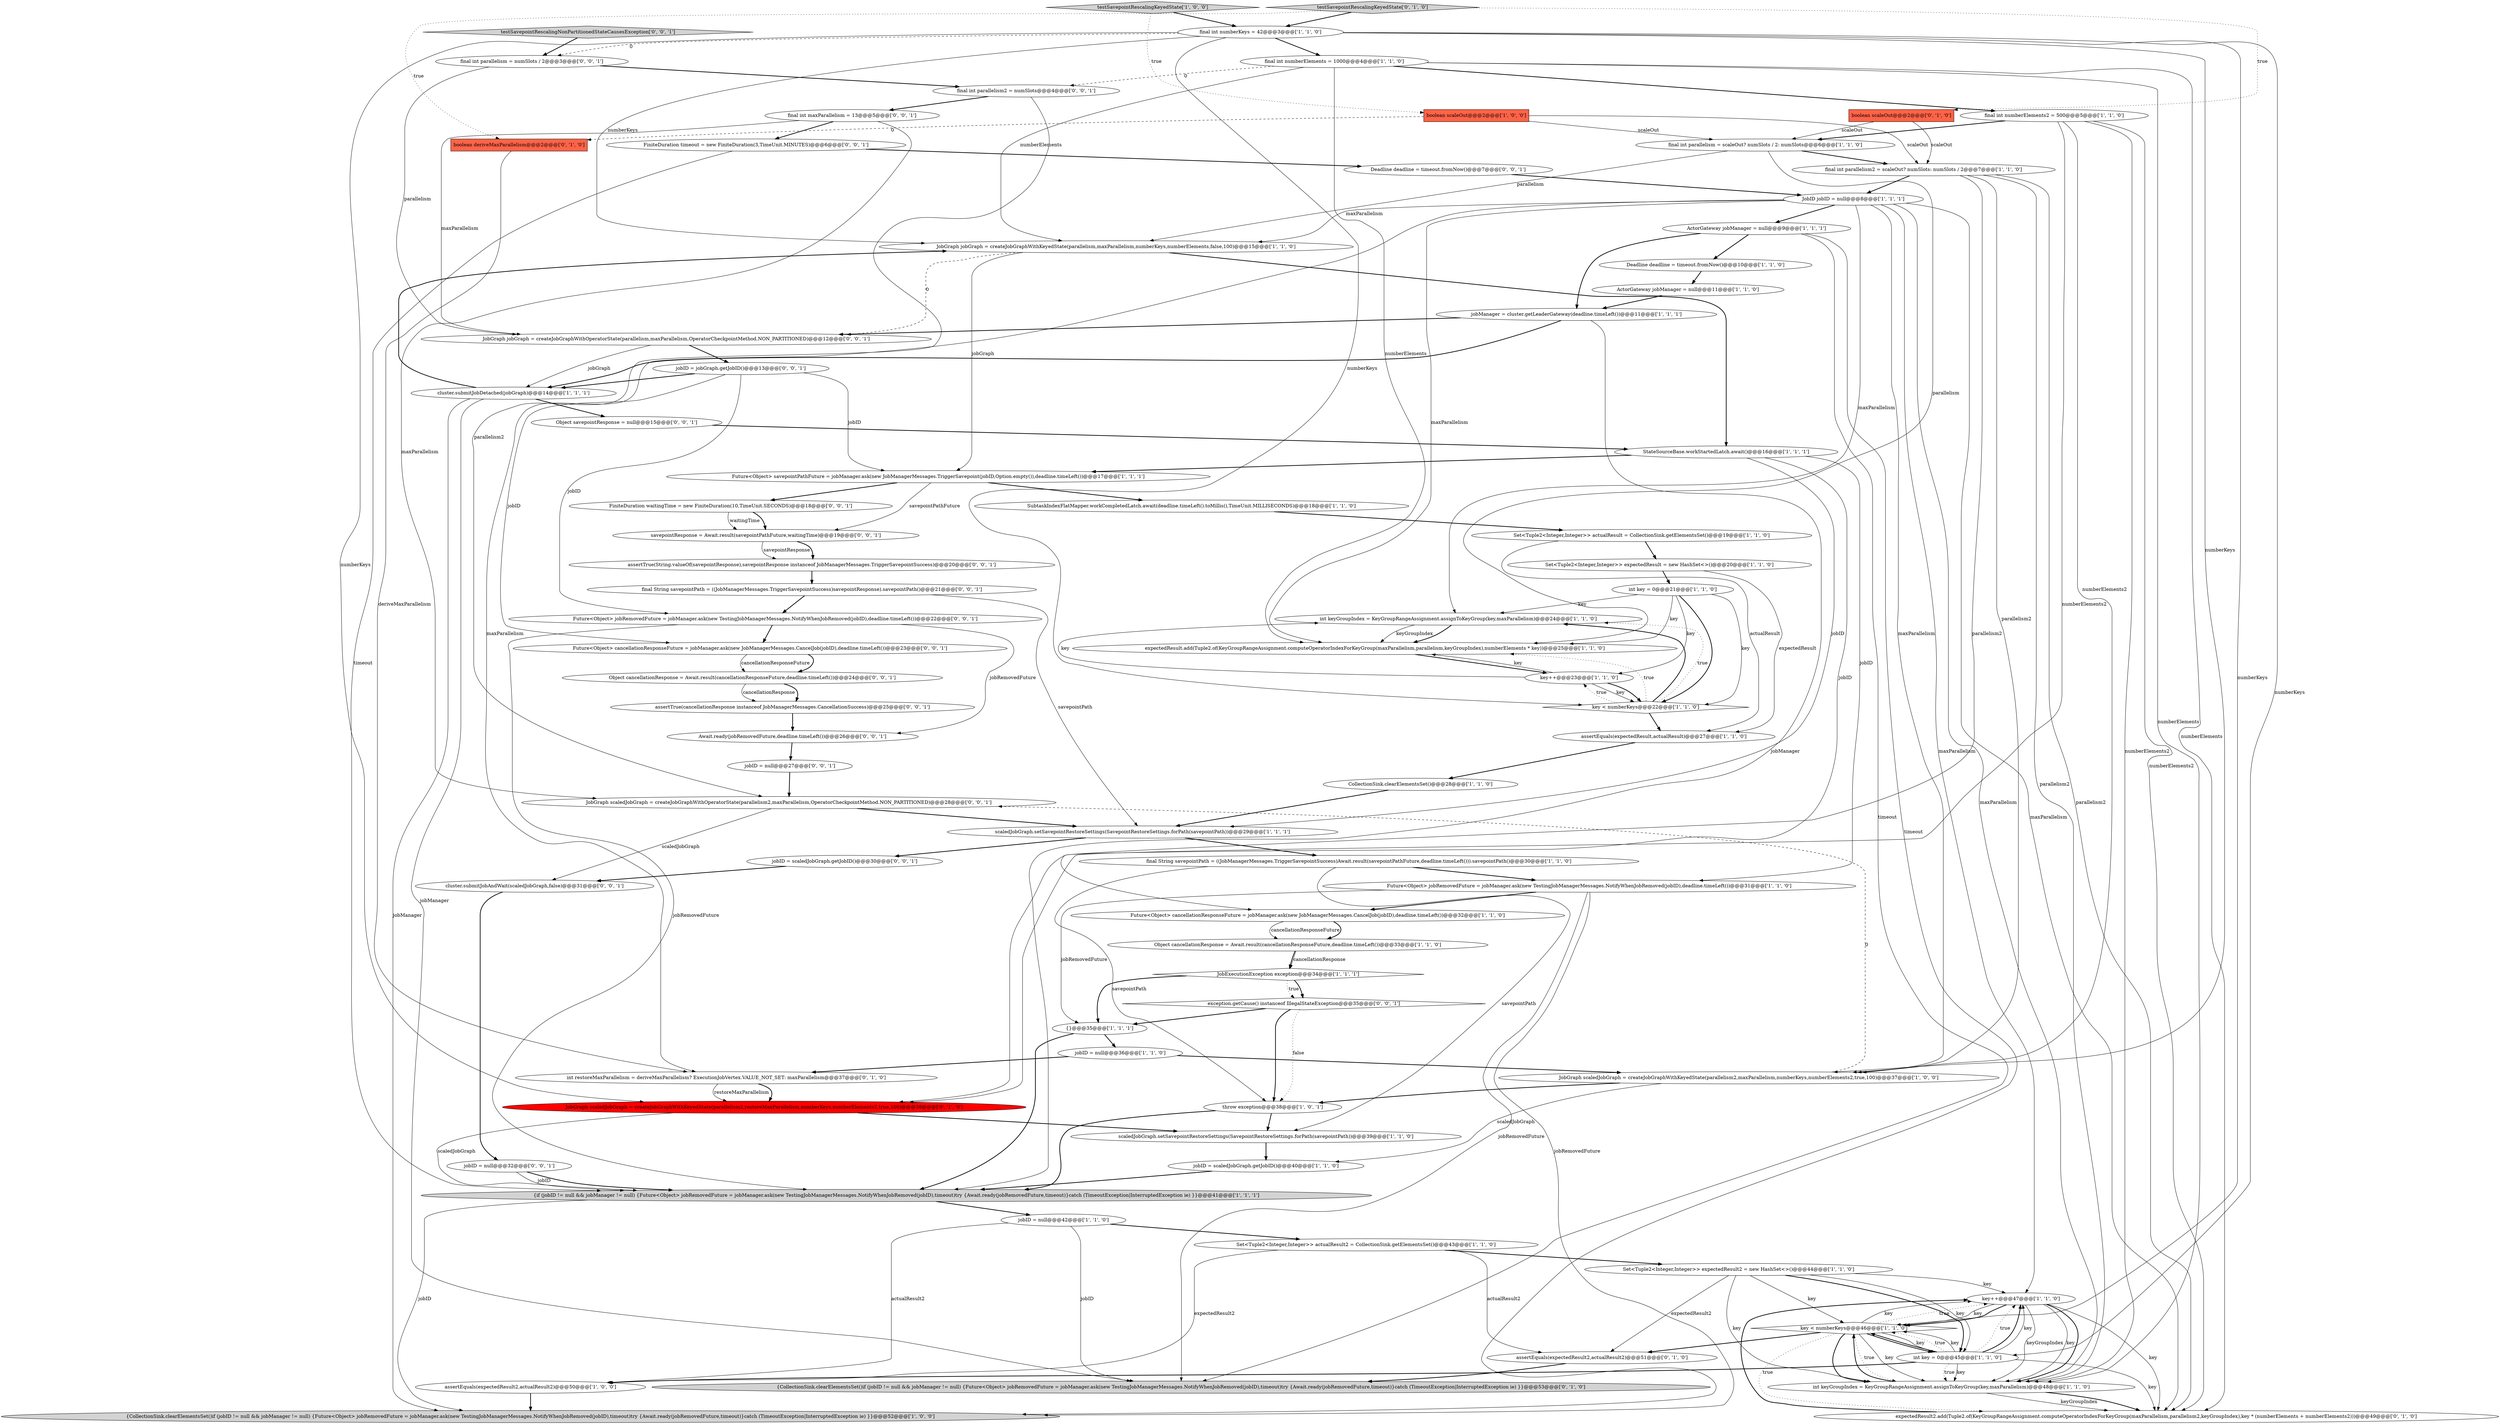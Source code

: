 digraph {
35 [style = filled, label = "final int parallelism = scaleOut? numSlots / 2: numSlots@@@6@@@['1', '1', '0']", fillcolor = white, shape = ellipse image = "AAA0AAABBB1BBB"];
43 [style = filled, label = "boolean scaleOut@@@2@@@['1', '0', '0']", fillcolor = tomato, shape = box image = "AAA1AAABBB1BBB"];
6 [style = filled, label = "int keyGroupIndex = KeyGroupRangeAssignment.assignToKeyGroup(key,maxParallelism)@@@24@@@['1', '1', '0']", fillcolor = white, shape = ellipse image = "AAA0AAABBB1BBB"];
23 [style = filled, label = "JobGraph scaledJobGraph = createJobGraphWithKeyedState(parallelism2,maxParallelism,numberKeys,numberElements2,true,100)@@@37@@@['1', '0', '0']", fillcolor = white, shape = ellipse image = "AAA0AAABBB1BBB"];
75 [style = filled, label = "savepointResponse = Await.result(savepointPathFuture,waitingTime)@@@19@@@['0', '0', '1']", fillcolor = white, shape = ellipse image = "AAA0AAABBB3BBB"];
38 [style = filled, label = "{if (jobID != null && jobManager != null) {Future<Object> jobRemovedFuture = jobManager.ask(new TestingJobManagerMessages.NotifyWhenJobRemoved(jobID),timeout)try {Await.ready(jobRemovedFuture,timeout)}catch (TimeoutException|InterruptedException ie) }}@@@41@@@['1', '1', '1']", fillcolor = lightgray, shape = ellipse image = "AAA0AAABBB1BBB"];
37 [style = filled, label = "Deadline deadline = timeout.fromNow()@@@10@@@['1', '1', '0']", fillcolor = white, shape = ellipse image = "AAA0AAABBB1BBB"];
58 [style = filled, label = "JobGraph scaledJobGraph = createJobGraphWithOperatorState(parallelism2,maxParallelism,OperatorCheckpointMethod.NON_PARTITIONED)@@@28@@@['0', '0', '1']", fillcolor = white, shape = ellipse image = "AAA0AAABBB3BBB"];
68 [style = filled, label = "JobGraph jobGraph = createJobGraphWithOperatorState(parallelism,maxParallelism,OperatorCheckpointMethod.NON_PARTITIONED)@@@12@@@['0', '0', '1']", fillcolor = white, shape = ellipse image = "AAA0AAABBB3BBB"];
63 [style = filled, label = "final int parallelism2 = numSlots@@@4@@@['0', '0', '1']", fillcolor = white, shape = ellipse image = "AAA0AAABBB3BBB"];
28 [style = filled, label = "assertEquals(expectedResult,actualResult)@@@27@@@['1', '1', '0']", fillcolor = white, shape = ellipse image = "AAA0AAABBB1BBB"];
41 [style = filled, label = "final int numberElements = 1000@@@4@@@['1', '1', '0']", fillcolor = white, shape = ellipse image = "AAA0AAABBB1BBB"];
8 [style = filled, label = "throw exception@@@38@@@['1', '0', '1']", fillcolor = white, shape = ellipse image = "AAA0AAABBB1BBB"];
36 [style = filled, label = "key++@@@47@@@['1', '1', '0']", fillcolor = white, shape = ellipse image = "AAA0AAABBB1BBB"];
5 [style = filled, label = "Future<Object> savepointPathFuture = jobManager.ask(new JobManagerMessages.TriggerSavepoint(jobID,Option.empty()),deadline.timeLeft())@@@17@@@['1', '1', '1']", fillcolor = white, shape = ellipse image = "AAA0AAABBB1BBB"];
10 [style = filled, label = "JobExecutionException exception@@@34@@@['1', '1', '1']", fillcolor = white, shape = diamond image = "AAA0AAABBB1BBB"];
21 [style = filled, label = "key < numberKeys@@@46@@@['1', '1', '0']", fillcolor = white, shape = diamond image = "AAA0AAABBB1BBB"];
42 [style = filled, label = "int key = 0@@@21@@@['1', '1', '0']", fillcolor = white, shape = ellipse image = "AAA0AAABBB1BBB"];
54 [style = filled, label = "testSavepointRescalingKeyedState['0', '1', '0']", fillcolor = lightgray, shape = diamond image = "AAA0AAABBB2BBB"];
65 [style = filled, label = "Object cancellationResponse = Await.result(cancellationResponseFuture,deadline.timeLeft())@@@24@@@['0', '0', '1']", fillcolor = white, shape = ellipse image = "AAA0AAABBB3BBB"];
1 [style = filled, label = "CollectionSink.clearElementsSet()@@@28@@@['1', '1', '0']", fillcolor = white, shape = ellipse image = "AAA0AAABBB1BBB"];
20 [style = filled, label = "jobManager = cluster.getLeaderGateway(deadline.timeLeft())@@@11@@@['1', '1', '1']", fillcolor = white, shape = ellipse image = "AAA0AAABBB1BBB"];
2 [style = filled, label = "scaledJobGraph.setSavepointRestoreSettings(SavepointRestoreSettings.forPath(savepointPath))@@@39@@@['1', '1', '0']", fillcolor = white, shape = ellipse image = "AAA0AAABBB1BBB"];
76 [style = filled, label = "jobID = scaledJobGraph.getJobID()@@@30@@@['0', '0', '1']", fillcolor = white, shape = ellipse image = "AAA0AAABBB3BBB"];
0 [style = filled, label = "JobGraph jobGraph = createJobGraphWithKeyedState(parallelism,maxParallelism,numberKeys,numberElements,false,100)@@@15@@@['1', '1', '0']", fillcolor = white, shape = ellipse image = "AAA0AAABBB1BBB"];
4 [style = filled, label = "expectedResult.add(Tuple2.of(KeyGroupRangeAssignment.computeOperatorIndexForKeyGroup(maxParallelism,parallelism,keyGroupIndex),numberElements * key))@@@25@@@['1', '1', '0']", fillcolor = white, shape = ellipse image = "AAA0AAABBB1BBB"];
14 [style = filled, label = "key++@@@23@@@['1', '1', '0']", fillcolor = white, shape = ellipse image = "AAA0AAABBB1BBB"];
44 [style = filled, label = "assertEquals(expectedResult2,actualResult2)@@@50@@@['1', '0', '0']", fillcolor = white, shape = ellipse image = "AAA0AAABBB1BBB"];
16 [style = filled, label = "Set<Tuple2<Integer,Integer>> actualResult = CollectionSink.getElementsSet()@@@19@@@['1', '1', '0']", fillcolor = white, shape = ellipse image = "AAA0AAABBB1BBB"];
22 [style = filled, label = "cluster.submitJobDetached(jobGraph)@@@14@@@['1', '1', '1']", fillcolor = white, shape = ellipse image = "AAA0AAABBB1BBB"];
26 [style = filled, label = "Set<Tuple2<Integer,Integer>> expectedResult = new HashSet<>()@@@20@@@['1', '1', '0']", fillcolor = white, shape = ellipse image = "AAA0AAABBB1BBB"];
60 [style = filled, label = "Future<Object> cancellationResponseFuture = jobManager.ask(new JobManagerMessages.CancelJob(jobID),deadline.timeLeft())@@@23@@@['0', '0', '1']", fillcolor = white, shape = ellipse image = "AAA0AAABBB3BBB"];
19 [style = filled, label = "ActorGateway jobManager = null@@@9@@@['1', '1', '1']", fillcolor = white, shape = ellipse image = "AAA0AAABBB1BBB"];
53 [style = filled, label = "expectedResult2.add(Tuple2.of(KeyGroupRangeAssignment.computeOperatorIndexForKeyGroup(maxParallelism,parallelism2,keyGroupIndex),key * (numberElements + numberElements2)))@@@49@@@['0', '1', '0']", fillcolor = white, shape = ellipse image = "AAA0AAABBB2BBB"];
64 [style = filled, label = "Future<Object> jobRemovedFuture = jobManager.ask(new TestingJobManagerMessages.NotifyWhenJobRemoved(jobID),deadline.timeLeft())@@@22@@@['0', '0', '1']", fillcolor = white, shape = ellipse image = "AAA0AAABBB3BBB"];
55 [style = filled, label = "int restoreMaxParallelism = deriveMaxParallelism? ExecutionJobVertex.VALUE_NOT_SET: maxParallelism@@@37@@@['0', '1', '0']", fillcolor = white, shape = ellipse image = "AAA0AAABBB2BBB"];
24 [style = filled, label = "ActorGateway jobManager = null@@@11@@@['1', '1', '0']", fillcolor = white, shape = ellipse image = "AAA0AAABBB1BBB"];
18 [style = filled, label = "{}@@@35@@@['1', '1', '1']", fillcolor = white, shape = ellipse image = "AAA0AAABBB1BBB"];
13 [style = filled, label = "StateSourceBase.workStartedLatch.await()@@@16@@@['1', '1', '1']", fillcolor = white, shape = ellipse image = "AAA0AAABBB1BBB"];
48 [style = filled, label = "assertEquals(expectedResult2,actualResult2)@@@51@@@['0', '1', '0']", fillcolor = white, shape = ellipse image = "AAA0AAABBB2BBB"];
25 [style = filled, label = "final String savepointPath = ((JobManagerMessages.TriggerSavepointSuccess)Await.result(savepointPathFuture,deadline.timeLeft())).savepointPath()@@@30@@@['1', '1', '0']", fillcolor = white, shape = ellipse image = "AAA0AAABBB1BBB"];
29 [style = filled, label = "JobID jobID = null@@@8@@@['1', '1', '1']", fillcolor = white, shape = ellipse image = "AAA0AAABBB1BBB"];
69 [style = filled, label = "final String savepointPath = ((JobManagerMessages.TriggerSavepointSuccess)savepointResponse).savepointPath()@@@21@@@['0', '0', '1']", fillcolor = white, shape = ellipse image = "AAA0AAABBB3BBB"];
11 [style = filled, label = "int keyGroupIndex = KeyGroupRangeAssignment.assignToKeyGroup(key,maxParallelism)@@@48@@@['1', '1', '0']", fillcolor = white, shape = ellipse image = "AAA0AAABBB1BBB"];
3 [style = filled, label = "Future<Object> jobRemovedFuture = jobManager.ask(new TestingJobManagerMessages.NotifyWhenJobRemoved(jobID),deadline.timeLeft())@@@31@@@['1', '1', '0']", fillcolor = white, shape = ellipse image = "AAA0AAABBB1BBB"];
7 [style = filled, label = "int key = 0@@@45@@@['1', '1', '0']", fillcolor = white, shape = ellipse image = "AAA0AAABBB1BBB"];
62 [style = filled, label = "testSavepointRescalingNonPartitionedStateCausesException['0', '0', '1']", fillcolor = lightgray, shape = diamond image = "AAA0AAABBB3BBB"];
45 [style = filled, label = "jobID = scaledJobGraph.getJobID()@@@40@@@['1', '1', '0']", fillcolor = white, shape = ellipse image = "AAA0AAABBB1BBB"];
73 [style = filled, label = "final int maxParallelism = 13@@@5@@@['0', '0', '1']", fillcolor = white, shape = ellipse image = "AAA0AAABBB3BBB"];
78 [style = filled, label = "jobID = jobGraph.getJobID()@@@13@@@['0', '0', '1']", fillcolor = white, shape = ellipse image = "AAA0AAABBB3BBB"];
51 [style = filled, label = "boolean deriveMaxParallelism@@@2@@@['0', '1', '0']", fillcolor = tomato, shape = box image = "AAA1AAABBB2BBB"];
79 [style = filled, label = "jobID = null@@@27@@@['0', '0', '1']", fillcolor = white, shape = ellipse image = "AAA0AAABBB3BBB"];
72 [style = filled, label = "Deadline deadline = timeout.fromNow()@@@7@@@['0', '0', '1']", fillcolor = white, shape = ellipse image = "AAA0AAABBB3BBB"];
47 [style = filled, label = "Future<Object> cancellationResponseFuture = jobManager.ask(new JobManagerMessages.CancelJob(jobID),deadline.timeLeft())@@@32@@@['1', '1', '0']", fillcolor = white, shape = ellipse image = "AAA0AAABBB1BBB"];
46 [style = filled, label = "{CollectionSink.clearElementsSet()if (jobID != null && jobManager != null) {Future<Object> jobRemovedFuture = jobManager.ask(new TestingJobManagerMessages.NotifyWhenJobRemoved(jobID),timeout)try {Await.ready(jobRemovedFuture,timeout)}catch (TimeoutException|InterruptedException ie) }}@@@52@@@['1', '0', '0']", fillcolor = lightgray, shape = ellipse image = "AAA0AAABBB1BBB"];
57 [style = filled, label = "assertTrue(cancellationResponse instanceof JobManagerMessages.CancellationSuccess)@@@25@@@['0', '0', '1']", fillcolor = white, shape = ellipse image = "AAA0AAABBB3BBB"];
59 [style = filled, label = "FiniteDuration timeout = new FiniteDuration(3,TimeUnit.MINUTES)@@@6@@@['0', '0', '1']", fillcolor = white, shape = ellipse image = "AAA0AAABBB3BBB"];
9 [style = filled, label = "final int parallelism2 = scaleOut? numSlots: numSlots / 2@@@7@@@['1', '1', '0']", fillcolor = white, shape = ellipse image = "AAA0AAABBB1BBB"];
33 [style = filled, label = "scaledJobGraph.setSavepointRestoreSettings(SavepointRestoreSettings.forPath(savepointPath))@@@29@@@['1', '1', '1']", fillcolor = white, shape = ellipse image = "AAA0AAABBB1BBB"];
15 [style = filled, label = "Object cancellationResponse = Await.result(cancellationResponseFuture,deadline.timeLeft())@@@33@@@['1', '1', '0']", fillcolor = white, shape = ellipse image = "AAA0AAABBB1BBB"];
71 [style = filled, label = "final int parallelism = numSlots / 2@@@3@@@['0', '0', '1']", fillcolor = white, shape = ellipse image = "AAA0AAABBB3BBB"];
66 [style = filled, label = "cluster.submitJobAndWait(scaledJobGraph,false)@@@31@@@['0', '0', '1']", fillcolor = white, shape = ellipse image = "AAA0AAABBB3BBB"];
50 [style = filled, label = "JobGraph scaledJobGraph = createJobGraphWithKeyedState(parallelism2,restoreMaxParallelism,numberKeys,numberElements2,true,100)@@@38@@@['0', '1', '0']", fillcolor = red, shape = ellipse image = "AAA1AAABBB2BBB"];
52 [style = filled, label = "{CollectionSink.clearElementsSet()if (jobID != null && jobManager != null) {Future<Object> jobRemovedFuture = jobManager.ask(new TestingJobManagerMessages.NotifyWhenJobRemoved(jobID),timeout)try {Await.ready(jobRemovedFuture,timeout)}catch (TimeoutException|InterruptedException ie) }}@@@53@@@['0', '1', '0']", fillcolor = lightgray, shape = ellipse image = "AAA0AAABBB2BBB"];
74 [style = filled, label = "FiniteDuration waitingTime = new FiniteDuration(10,TimeUnit.SECONDS)@@@18@@@['0', '0', '1']", fillcolor = white, shape = ellipse image = "AAA0AAABBB3BBB"];
34 [style = filled, label = "final int numberKeys = 42@@@3@@@['1', '1', '0']", fillcolor = white, shape = ellipse image = "AAA0AAABBB1BBB"];
67 [style = filled, label = "jobID = null@@@32@@@['0', '0', '1']", fillcolor = white, shape = ellipse image = "AAA0AAABBB3BBB"];
39 [style = filled, label = "Set<Tuple2<Integer,Integer>> expectedResult2 = new HashSet<>()@@@44@@@['1', '1', '0']", fillcolor = white, shape = ellipse image = "AAA0AAABBB1BBB"];
32 [style = filled, label = "key < numberKeys@@@22@@@['1', '1', '0']", fillcolor = white, shape = diamond image = "AAA0AAABBB1BBB"];
30 [style = filled, label = "SubtaskIndexFlatMapper.workCompletedLatch.await(deadline.timeLeft().toMillis(),TimeUnit.MILLISECONDS)@@@18@@@['1', '1', '0']", fillcolor = white, shape = ellipse image = "AAA0AAABBB1BBB"];
49 [style = filled, label = "boolean scaleOut@@@2@@@['0', '1', '0']", fillcolor = tomato, shape = box image = "AAA0AAABBB2BBB"];
17 [style = filled, label = "jobID = null@@@36@@@['1', '1', '0']", fillcolor = white, shape = ellipse image = "AAA0AAABBB1BBB"];
77 [style = filled, label = "Await.ready(jobRemovedFuture,deadline.timeLeft())@@@26@@@['0', '0', '1']", fillcolor = white, shape = ellipse image = "AAA0AAABBB3BBB"];
12 [style = filled, label = "testSavepointRescalingKeyedState['1', '0', '0']", fillcolor = lightgray, shape = diamond image = "AAA0AAABBB1BBB"];
56 [style = filled, label = "Object savepointResponse = null@@@15@@@['0', '0', '1']", fillcolor = white, shape = ellipse image = "AAA0AAABBB3BBB"];
61 [style = filled, label = "assertTrue(String.valueOf(savepointResponse),savepointResponse instanceof JobManagerMessages.TriggerSavepointSuccess)@@@20@@@['0', '0', '1']", fillcolor = white, shape = ellipse image = "AAA0AAABBB3BBB"];
40 [style = filled, label = "final int numberElements2 = 500@@@5@@@['1', '1', '0']", fillcolor = white, shape = ellipse image = "AAA0AAABBB1BBB"];
31 [style = filled, label = "Set<Tuple2<Integer,Integer>> actualResult2 = CollectionSink.getElementsSet()@@@43@@@['1', '1', '0']", fillcolor = white, shape = ellipse image = "AAA0AAABBB1BBB"];
27 [style = filled, label = "jobID = null@@@42@@@['1', '1', '0']", fillcolor = white, shape = ellipse image = "AAA0AAABBB1BBB"];
70 [style = filled, label = "exception.getCause() instanceof IllegalStateException@@@35@@@['0', '0', '1']", fillcolor = white, shape = diamond image = "AAA0AAABBB3BBB"];
42->32 [style = solid, label="key"];
54->49 [style = dotted, label="true"];
15->10 [style = bold, label=""];
78->5 [style = solid, label="jobID"];
29->55 [style = solid, label="maxParallelism"];
0->13 [style = bold, label=""];
21->11 [style = dotted, label="true"];
7->36 [style = dotted, label="true"];
65->57 [style = bold, label=""];
36->11 [style = solid, label="key"];
72->29 [style = bold, label=""];
21->48 [style = bold, label=""];
22->46 [style = solid, label="jobManager"];
34->0 [style = solid, label="numberKeys"];
50->2 [style = bold, label=""];
21->11 [style = solid, label="key"];
64->77 [style = solid, label="jobRemovedFuture"];
25->2 [style = solid, label="savepointPath"];
42->6 [style = solid, label="key"];
32->6 [style = bold, label=""];
36->11 [style = bold, label=""];
23->58 [style = dashed, label="0"];
70->8 [style = dotted, label="false"];
71->63 [style = bold, label=""];
71->68 [style = solid, label="parallelism"];
20->68 [style = bold, label=""];
44->46 [style = bold, label=""];
53->36 [style = bold, label=""];
48->52 [style = bold, label=""];
63->73 [style = bold, label=""];
47->15 [style = solid, label="cancellationResponseFuture"];
1->33 [style = bold, label=""];
31->48 [style = solid, label="actualResult2"];
54->51 [style = dotted, label="true"];
9->50 [style = solid, label="parallelism2"];
22->0 [style = bold, label=""];
33->25 [style = bold, label=""];
11->53 [style = solid, label="keyGroupIndex"];
45->38 [style = bold, label=""];
43->35 [style = solid, label="scaleOut"];
16->28 [style = solid, label="actualResult"];
60->65 [style = bold, label=""];
68->78 [style = bold, label=""];
38->46 [style = solid, label="jobID"];
5->30 [style = bold, label=""];
27->52 [style = solid, label="jobID"];
9->29 [style = bold, label=""];
64->60 [style = bold, label=""];
41->0 [style = solid, label="numberElements"];
67->38 [style = bold, label=""];
68->22 [style = solid, label="jobGraph"];
49->35 [style = solid, label="scaleOut"];
70->8 [style = bold, label=""];
18->38 [style = bold, label=""];
26->42 [style = bold, label=""];
35->4 [style = solid, label="parallelism"];
34->21 [style = solid, label="numberKeys"];
3->46 [style = solid, label="jobRemovedFuture"];
51->55 [style = solid, label="deriveMaxParallelism"];
19->46 [style = solid, label="timeout"];
14->32 [style = solid, label="key"];
21->36 [style = solid, label="key"];
69->33 [style = solid, label="savepointPath"];
49->9 [style = solid, label="scaleOut"];
19->20 [style = bold, label=""];
25->3 [style = bold, label=""];
66->67 [style = bold, label=""];
16->26 [style = bold, label=""];
75->61 [style = solid, label="savepointResponse"];
41->63 [style = dashed, label="0"];
27->31 [style = bold, label=""];
69->64 [style = bold, label=""];
34->71 [style = dashed, label="0"];
63->58 [style = solid, label="parallelism2"];
5->74 [style = bold, label=""];
60->65 [style = solid, label="cancellationResponseFuture"];
34->50 [style = solid, label="numberKeys"];
23->8 [style = bold, label=""];
75->61 [style = bold, label=""];
6->4 [style = solid, label="keyGroupIndex"];
8->38 [style = bold, label=""];
3->52 [style = solid, label="jobRemovedFuture"];
65->57 [style = solid, label="cancellationResponse"];
19->37 [style = bold, label=""];
24->20 [style = bold, label=""];
29->23 [style = solid, label="maxParallelism"];
73->59 [style = bold, label=""];
6->4 [style = bold, label=""];
19->52 [style = solid, label="timeout"];
14->6 [style = solid, label="key"];
39->48 [style = solid, label="expectedResult2"];
39->7 [style = bold, label=""];
21->11 [style = bold, label=""];
41->4 [style = solid, label="numberElements"];
56->13 [style = bold, label=""];
5->75 [style = solid, label="savepointPathFuture"];
40->23 [style = solid, label="numberElements2"];
39->36 [style = solid, label="key"];
13->5 [style = bold, label=""];
42->32 [style = bold, label=""];
21->7 [style = bold, label=""];
7->21 [style = dotted, label="true"];
78->64 [style = solid, label="jobID"];
36->53 [style = solid, label="key"];
58->66 [style = solid, label="scaledJobGraph"];
7->44 [style = bold, label=""];
29->6 [style = solid, label="maxParallelism"];
15->10 [style = solid, label="cancellationResponse"];
41->53 [style = solid, label="numberElements"];
36->21 [style = solid, label="key"];
10->18 [style = bold, label=""];
74->75 [style = bold, label=""];
4->14 [style = bold, label=""];
14->4 [style = solid, label="key"];
40->35 [style = bold, label=""];
37->24 [style = bold, label=""];
32->4 [style = dotted, label="true"];
32->6 [style = dotted, label="true"];
34->23 [style = solid, label="numberKeys"];
73->68 [style = solid, label="maxParallelism"];
35->9 [style = bold, label=""];
11->21 [style = bold, label=""];
42->4 [style = solid, label="key"];
22->52 [style = solid, label="jobManager"];
61->69 [style = bold, label=""];
12->43 [style = dotted, label="true"];
0->68 [style = dashed, label="0"];
23->45 [style = solid, label="scaledJobGraph"];
38->27 [style = bold, label=""];
59->72 [style = bold, label=""];
3->47 [style = bold, label=""];
29->4 [style = solid, label="maxParallelism"];
40->50 [style = solid, label="numberElements2"];
32->14 [style = dotted, label="true"];
17->23 [style = bold, label=""];
59->38 [style = solid, label="timeout"];
33->76 [style = bold, label=""];
76->66 [style = bold, label=""];
40->53 [style = solid, label="numberElements2"];
57->77 [style = bold, label=""];
39->7 [style = solid, label="key"];
17->55 [style = bold, label=""];
42->14 [style = solid, label="key"];
7->11 [style = solid, label="key"];
73->58 [style = solid, label="maxParallelism"];
78->60 [style = solid, label="jobID"];
29->19 [style = bold, label=""];
7->11 [style = dotted, label="true"];
8->2 [style = bold, label=""];
41->40 [style = bold, label=""];
21->53 [style = dotted, label="true"];
43->9 [style = solid, label="scaleOut"];
20->38 [style = solid, label="jobManager"];
26->28 [style = solid, label="expectedResult"];
2->45 [style = bold, label=""];
55->50 [style = bold, label=""];
31->39 [style = bold, label=""];
27->44 [style = solid, label="actualResult2"];
34->32 [style = solid, label="numberKeys"];
14->32 [style = bold, label=""];
3->18 [style = solid, label="jobRemovedFuture"];
7->36 [style = bold, label=""];
54->34 [style = bold, label=""];
29->0 [style = solid, label="maxParallelism"];
79->58 [style = bold, label=""];
47->15 [style = bold, label=""];
22->56 [style = bold, label=""];
9->11 [style = solid, label="parallelism2"];
10->70 [style = dotted, label="true"];
29->11 [style = solid, label="maxParallelism"];
29->36 [style = solid, label="maxParallelism"];
21->7 [style = solid, label="key"];
25->8 [style = solid, label="savepointPath"];
18->17 [style = bold, label=""];
41->11 [style = solid, label="numberElements"];
9->53 [style = solid, label="parallelism2"];
12->34 [style = bold, label=""];
34->41 [style = bold, label=""];
28->1 [style = bold, label=""];
13->33 [style = solid, label="jobID"];
74->75 [style = solid, label="waitingTime"];
64->38 [style = solid, label="jobRemovedFuture"];
9->23 [style = solid, label="parallelism2"];
20->22 [style = bold, label=""];
77->79 [style = bold, label=""];
11->53 [style = bold, label=""];
21->36 [style = dotted, label="true"];
29->53 [style = solid, label="maxParallelism"];
36->21 [style = bold, label=""];
58->33 [style = bold, label=""];
13->3 [style = solid, label="jobID"];
62->71 [style = bold, label=""];
36->11 [style = solid, label="keyGroupIndex"];
39->11 [style = solid, label="key"];
67->38 [style = solid, label="jobID"];
7->36 [style = solid, label="key"];
39->21 [style = solid, label="key"];
31->44 [style = solid, label="expectedResult2"];
7->21 [style = bold, label=""];
40->11 [style = solid, label="numberElements2"];
43->51 [style = dashed, label="0"];
0->5 [style = solid, label="jobGraph"];
13->47 [style = solid, label="jobID"];
7->53 [style = solid, label="key"];
10->70 [style = bold, label=""];
55->50 [style = solid, label="restoreMaxParallelism"];
30->16 [style = bold, label=""];
50->38 [style = solid, label="scaledJobGraph"];
70->18 [style = bold, label=""];
7->21 [style = solid, label="key"];
32->28 [style = bold, label=""];
78->22 [style = bold, label=""];
35->0 [style = solid, label="parallelism"];
34->7 [style = solid, label="numberKeys"];
}

